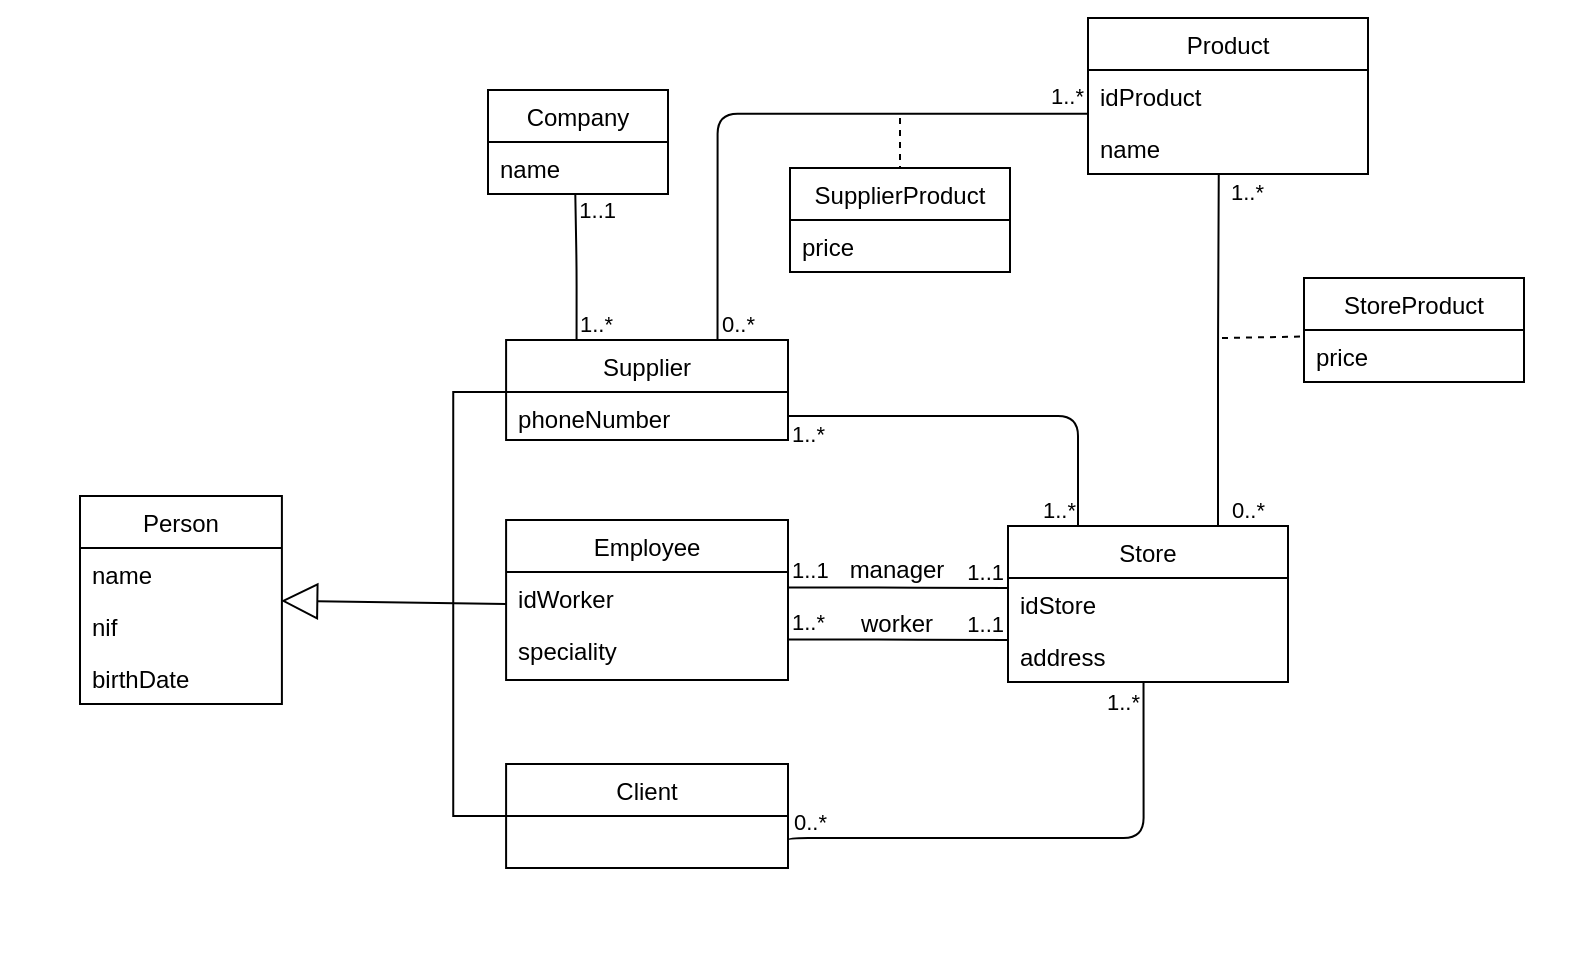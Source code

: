 <mxfile version="14.5.6" type="device"><diagram id="C5RBs43oDa-KdzZeNtuy" name="Page-1"><mxGraphModel dx="1185" dy="588" grid="1" gridSize="10" guides="1" tooltips="1" connect="1" arrows="1" fold="1" page="1" pageScale="1" pageWidth="827" pageHeight="1169" math="0" shadow="0"><root><mxCell id="WIyWlLk6GJQsqaUBKTNV-0"/><mxCell id="WIyWlLk6GJQsqaUBKTNV-1" parent="WIyWlLk6GJQsqaUBKTNV-0"/><mxCell id="AhIvSjkLtq5hiGzDBtKf-63" value="" style="group" vertex="1" connectable="0" parent="WIyWlLk6GJQsqaUBKTNV-1"><mxGeometry x="34" y="21" width="760" height="477" as="geometry"/></mxCell><mxCell id="AhIvSjkLtq5hiGzDBtKf-19" value="" style="group" vertex="1" connectable="0" parent="AhIvSjkLtq5hiGzDBtKf-63"><mxGeometry y="213" width="370" height="264" as="geometry"/></mxCell><mxCell id="AhIvSjkLtq5hiGzDBtKf-65" value="" style="group" vertex="1" connectable="0" parent="AhIvSjkLtq5hiGzDBtKf-19"><mxGeometry x="-24" y="-43" width="394" height="269" as="geometry"/></mxCell><mxCell id="zkfFHV4jXpPFQw0GAbJ--0" value="Person" style="swimlane;fontStyle=0;align=center;verticalAlign=top;childLayout=stackLayout;horizontal=1;startSize=26;horizontalStack=0;resizeParent=1;resizeLast=0;collapsible=1;marginBottom=0;rounded=0;shadow=0;strokeWidth=1;" parent="AhIvSjkLtq5hiGzDBtKf-65" vertex="1"><mxGeometry x="40" y="78" width="100.95" height="104" as="geometry"><mxRectangle x="230" y="140" width="160" height="26" as="alternateBounds"/></mxGeometry></mxCell><mxCell id="zkfFHV4jXpPFQw0GAbJ--1" value="name" style="text;align=left;verticalAlign=top;spacingLeft=4;spacingRight=4;overflow=hidden;rotatable=0;points=[[0,0.5],[1,0.5]];portConstraint=eastwest;" parent="zkfFHV4jXpPFQw0GAbJ--0" vertex="1"><mxGeometry y="26" width="100.95" height="26" as="geometry"/></mxCell><mxCell id="zkfFHV4jXpPFQw0GAbJ--2" value="nif" style="text;align=left;verticalAlign=top;spacingLeft=4;spacingRight=4;overflow=hidden;rotatable=0;points=[[0,0.5],[1,0.5]];portConstraint=eastwest;rounded=0;shadow=0;html=0;" parent="zkfFHV4jXpPFQw0GAbJ--0" vertex="1"><mxGeometry y="52" width="100.95" height="26" as="geometry"/></mxCell><mxCell id="zkfFHV4jXpPFQw0GAbJ--3" value="birthDate" style="text;align=left;verticalAlign=top;spacingLeft=4;spacingRight=4;overflow=hidden;rotatable=0;points=[[0,0.5],[1,0.5]];portConstraint=eastwest;rounded=0;shadow=0;html=0;" parent="zkfFHV4jXpPFQw0GAbJ--0" vertex="1"><mxGeometry y="78" width="100.95" height="26" as="geometry"/></mxCell><mxCell id="zkfFHV4jXpPFQw0GAbJ--6" value="Employee" style="swimlane;fontStyle=0;align=center;verticalAlign=top;childLayout=stackLayout;horizontal=1;startSize=26;horizontalStack=0;resizeParent=1;resizeLast=0;collapsible=1;marginBottom=0;rounded=0;shadow=0;strokeWidth=1;" parent="AhIvSjkLtq5hiGzDBtKf-65" vertex="1"><mxGeometry x="253.048" y="90" width="140.952" height="80" as="geometry"><mxRectangle x="130" y="380" width="160" height="26" as="alternateBounds"/></mxGeometry></mxCell><mxCell id="AhIvSjkLtq5hiGzDBtKf-1" value="idWorker" style="text;align=left;verticalAlign=top;spacingLeft=4;spacingRight=4;overflow=hidden;rotatable=0;points=[[0,0.5],[1,0.5]];portConstraint=eastwest;" vertex="1" parent="zkfFHV4jXpPFQw0GAbJ--6"><mxGeometry y="26" width="140.952" height="26" as="geometry"/></mxCell><mxCell id="zkfFHV4jXpPFQw0GAbJ--7" value="speciality" style="text;align=left;verticalAlign=top;spacingLeft=4;spacingRight=4;overflow=hidden;rotatable=0;points=[[0,0.5],[1,0.5]];portConstraint=eastwest;" parent="zkfFHV4jXpPFQw0GAbJ--6" vertex="1"><mxGeometry y="52" width="140.952" height="26" as="geometry"/></mxCell><mxCell id="zkfFHV4jXpPFQw0GAbJ--13" value="Supplier" style="swimlane;fontStyle=0;align=center;verticalAlign=top;childLayout=stackLayout;horizontal=1;startSize=26;horizontalStack=0;resizeParent=1;resizeLast=0;collapsible=1;marginBottom=0;rounded=0;shadow=0;strokeWidth=1;" parent="AhIvSjkLtq5hiGzDBtKf-65" vertex="1"><mxGeometry x="253.048" width="140.952" height="50" as="geometry"><mxRectangle x="340" y="380" width="170" height="26" as="alternateBounds"/></mxGeometry></mxCell><mxCell id="zkfFHV4jXpPFQw0GAbJ--14" value="phoneNumber" style="text;align=left;verticalAlign=top;spacingLeft=4;spacingRight=4;overflow=hidden;rotatable=0;points=[[0,0.5],[1,0.5]];portConstraint=eastwest;" parent="zkfFHV4jXpPFQw0GAbJ--13" vertex="1"><mxGeometry y="26" width="140.952" height="24" as="geometry"/></mxCell><mxCell id="AhIvSjkLtq5hiGzDBtKf-11" value="" style="endArrow=block;endSize=16;endFill=0;html=1;entryX=0.996;entryY=0.016;entryDx=0;entryDy=0;entryPerimeter=0;exitX=0.5;exitY=0;exitDx=0;exitDy=0;" edge="1" parent="AhIvSjkLtq5hiGzDBtKf-65" source="AhIvSjkLtq5hiGzDBtKf-18" target="zkfFHV4jXpPFQw0GAbJ--2"><mxGeometry x="-0.206" y="13" width="160" relative="1" as="geometry"><mxPoint x="209" y="130" as="sourcePoint"/><mxPoint x="438.048" y="180" as="targetPoint"/><mxPoint as="offset"/></mxGeometry></mxCell><mxCell id="AhIvSjkLtq5hiGzDBtKf-18" value="" style="shape=partialRectangle;whiteSpace=wrap;html=1;bottom=1;right=1;left=1;top=0;fillColor=none;routingCenterX=-0.5;direction=south;" vertex="1" parent="AhIvSjkLtq5hiGzDBtKf-65"><mxGeometry x="226.619" y="26" width="26.429" height="212" as="geometry"/></mxCell><mxCell id="AhIvSjkLtq5hiGzDBtKf-2" value="Client" style="swimlane;fontStyle=0;childLayout=stackLayout;horizontal=1;startSize=26;fillColor=none;horizontalStack=0;resizeParent=1;resizeParentMax=0;resizeLast=0;collapsible=1;marginBottom=0;" vertex="1" parent="AhIvSjkLtq5hiGzDBtKf-65"><mxGeometry x="253.048" y="212" width="140.952" height="52" as="geometry"/></mxCell><mxCell id="AhIvSjkLtq5hiGzDBtKf-20" value="Store" style="swimlane;fontStyle=0;childLayout=stackLayout;horizontal=1;startSize=26;fillColor=none;horizontalStack=0;resizeParent=1;resizeParentMax=0;resizeLast=0;collapsible=1;marginBottom=0;" vertex="1" parent="AhIvSjkLtq5hiGzDBtKf-63"><mxGeometry x="480" y="263" width="140" height="78" as="geometry"/></mxCell><mxCell id="AhIvSjkLtq5hiGzDBtKf-22" value="idStore" style="text;strokeColor=none;fillColor=none;align=left;verticalAlign=top;spacingLeft=4;spacingRight=4;overflow=hidden;rotatable=0;points=[[0,0.5],[1,0.5]];portConstraint=eastwest;" vertex="1" parent="AhIvSjkLtq5hiGzDBtKf-20"><mxGeometry y="26" width="140" height="26" as="geometry"/></mxCell><mxCell id="AhIvSjkLtq5hiGzDBtKf-21" value="address" style="text;strokeColor=none;fillColor=none;align=left;verticalAlign=top;spacingLeft=4;spacingRight=4;overflow=hidden;rotatable=0;points=[[0,0.5],[1,0.5]];portConstraint=eastwest;" vertex="1" parent="AhIvSjkLtq5hiGzDBtKf-20"><mxGeometry y="52" width="140" height="26" as="geometry"/></mxCell><mxCell id="AhIvSjkLtq5hiGzDBtKf-24" value="" style="endArrow=none;html=1;edgeStyle=orthogonalEdgeStyle;entryX=0;entryY=0.194;entryDx=0;entryDy=0;entryPerimeter=0;exitX=1;exitY=0.299;exitDx=0;exitDy=0;exitPerimeter=0;" edge="1" parent="AhIvSjkLtq5hiGzDBtKf-63" source="zkfFHV4jXpPFQw0GAbJ--7" target="AhIvSjkLtq5hiGzDBtKf-21"><mxGeometry relative="1" as="geometry"><mxPoint x="420" y="329" as="sourcePoint"/><mxPoint x="660" y="329" as="targetPoint"/></mxGeometry></mxCell><mxCell id="AhIvSjkLtq5hiGzDBtKf-25" value="1..*" style="edgeLabel;resizable=0;html=1;align=left;verticalAlign=bottom;" connectable="0" vertex="1" parent="AhIvSjkLtq5hiGzDBtKf-24"><mxGeometry x="-1" relative="1" as="geometry"/></mxCell><mxCell id="AhIvSjkLtq5hiGzDBtKf-26" value="1..1" style="edgeLabel;resizable=0;html=1;align=right;verticalAlign=bottom;" connectable="0" vertex="1" parent="AhIvSjkLtq5hiGzDBtKf-24"><mxGeometry x="1" relative="1" as="geometry"><mxPoint x="-1" as="offset"/></mxGeometry></mxCell><mxCell id="AhIvSjkLtq5hiGzDBtKf-27" value="" style="endArrow=none;html=1;edgeStyle=orthogonalEdgeStyle;entryX=0;entryY=0.194;entryDx=0;entryDy=0;entryPerimeter=0;exitX=1;exitY=0.299;exitDx=0;exitDy=0;exitPerimeter=0;" edge="1" parent="AhIvSjkLtq5hiGzDBtKf-63"><mxGeometry relative="1" as="geometry"><mxPoint x="370" y="293.764" as="sourcePoint"/><mxPoint x="480" y="294.034" as="targetPoint"/><Array as="points"><mxPoint x="425" y="294"/><mxPoint x="480" y="294"/></Array></mxGeometry></mxCell><mxCell id="AhIvSjkLtq5hiGzDBtKf-28" value="1..1" style="edgeLabel;resizable=0;html=1;align=left;verticalAlign=bottom;" connectable="0" vertex="1" parent="AhIvSjkLtq5hiGzDBtKf-27"><mxGeometry x="-1" relative="1" as="geometry"/></mxCell><mxCell id="AhIvSjkLtq5hiGzDBtKf-29" value="1..1" style="edgeLabel;resizable=0;html=1;align=right;verticalAlign=bottom;" connectable="0" vertex="1" parent="AhIvSjkLtq5hiGzDBtKf-27"><mxGeometry x="1" relative="1" as="geometry"><mxPoint x="-1" as="offset"/></mxGeometry></mxCell><mxCell id="AhIvSjkLtq5hiGzDBtKf-31" value="manager" style="text;html=1;align=center;verticalAlign=middle;resizable=0;points=[];autosize=1;" vertex="1" parent="AhIvSjkLtq5hiGzDBtKf-63"><mxGeometry x="394" y="275" width="60" height="20" as="geometry"/></mxCell><mxCell id="AhIvSjkLtq5hiGzDBtKf-32" value="worker" style="text;html=1;align=center;verticalAlign=middle;resizable=0;points=[];autosize=1;" vertex="1" parent="AhIvSjkLtq5hiGzDBtKf-63"><mxGeometry x="399" y="302" width="50" height="20" as="geometry"/></mxCell><mxCell id="AhIvSjkLtq5hiGzDBtKf-33" value="" style="endArrow=none;html=1;edgeStyle=orthogonalEdgeStyle;exitX=1;exitY=0.5;exitDx=0;exitDy=0;entryX=0.25;entryY=0;entryDx=0;entryDy=0;" edge="1" parent="AhIvSjkLtq5hiGzDBtKf-63" source="zkfFHV4jXpPFQw0GAbJ--14" target="AhIvSjkLtq5hiGzDBtKf-20"><mxGeometry relative="1" as="geometry"><mxPoint x="430" y="249" as="sourcePoint"/><mxPoint x="590" y="249" as="targetPoint"/></mxGeometry></mxCell><mxCell id="AhIvSjkLtq5hiGzDBtKf-34" value="1..*" style="edgeLabel;resizable=0;html=1;align=left;verticalAlign=bottom;" connectable="0" vertex="1" parent="AhIvSjkLtq5hiGzDBtKf-33"><mxGeometry x="-1" relative="1" as="geometry"><mxPoint y="17" as="offset"/></mxGeometry></mxCell><mxCell id="AhIvSjkLtq5hiGzDBtKf-35" value="1..*" style="edgeLabel;resizable=0;html=1;align=right;verticalAlign=bottom;" connectable="0" vertex="1" parent="AhIvSjkLtq5hiGzDBtKf-33"><mxGeometry x="1" relative="1" as="geometry"><mxPoint x="-1" as="offset"/></mxGeometry></mxCell><mxCell id="AhIvSjkLtq5hiGzDBtKf-36" value="" style="endArrow=none;html=1;edgeStyle=orthogonalEdgeStyle;exitX=1;exitY=0.75;exitDx=0;exitDy=0;entryX=0.484;entryY=0.991;entryDx=0;entryDy=0;entryPerimeter=0;" edge="1" parent="AhIvSjkLtq5hiGzDBtKf-63" target="AhIvSjkLtq5hiGzDBtKf-21"><mxGeometry relative="1" as="geometry"><mxPoint x="370" y="421" as="sourcePoint"/><mxPoint x="550" y="359" as="targetPoint"/><Array as="points"><mxPoint x="370" y="419"/><mxPoint x="548" y="419"/></Array></mxGeometry></mxCell><mxCell id="AhIvSjkLtq5hiGzDBtKf-37" value="0..*" style="edgeLabel;resizable=0;html=1;align=left;verticalAlign=bottom;" connectable="0" vertex="1" parent="AhIvSjkLtq5hiGzDBtKf-36"><mxGeometry x="-1" relative="1" as="geometry"><mxPoint x="1" y="-2" as="offset"/></mxGeometry></mxCell><mxCell id="AhIvSjkLtq5hiGzDBtKf-38" value="1..*" style="edgeLabel;resizable=0;html=1;align=right;verticalAlign=bottom;" connectable="0" vertex="1" parent="AhIvSjkLtq5hiGzDBtKf-36"><mxGeometry x="1" relative="1" as="geometry"><mxPoint x="-1" y="18.29" as="offset"/></mxGeometry></mxCell><mxCell id="AhIvSjkLtq5hiGzDBtKf-39" value="Product" style="swimlane;fontStyle=0;childLayout=stackLayout;horizontal=1;startSize=26;fillColor=none;horizontalStack=0;resizeParent=1;resizeParentMax=0;resizeLast=0;collapsible=1;marginBottom=0;" vertex="1" parent="AhIvSjkLtq5hiGzDBtKf-63"><mxGeometry x="520" y="9" width="140" height="78" as="geometry"/></mxCell><mxCell id="AhIvSjkLtq5hiGzDBtKf-41" value="idProduct" style="text;strokeColor=none;fillColor=none;align=left;verticalAlign=top;spacingLeft=4;spacingRight=4;overflow=hidden;rotatable=0;points=[[0,0.5],[1,0.5]];portConstraint=eastwest;" vertex="1" parent="AhIvSjkLtq5hiGzDBtKf-39"><mxGeometry y="26" width="140" height="26" as="geometry"/></mxCell><mxCell id="AhIvSjkLtq5hiGzDBtKf-40" value="name" style="text;strokeColor=none;fillColor=none;align=left;verticalAlign=top;spacingLeft=4;spacingRight=4;overflow=hidden;rotatable=0;points=[[0,0.5],[1,0.5]];portConstraint=eastwest;" vertex="1" parent="AhIvSjkLtq5hiGzDBtKf-39"><mxGeometry y="52" width="140" height="26" as="geometry"/></mxCell><mxCell id="AhIvSjkLtq5hiGzDBtKf-43" value="" style="endArrow=none;html=1;edgeStyle=orthogonalEdgeStyle;exitX=0.75;exitY=0;exitDx=0;exitDy=0;entryX=0.467;entryY=0.98;entryDx=0;entryDy=0;entryPerimeter=0;" edge="1" parent="AhIvSjkLtq5hiGzDBtKf-63" source="AhIvSjkLtq5hiGzDBtKf-20" target="AhIvSjkLtq5hiGzDBtKf-40"><mxGeometry relative="1" as="geometry"><mxPoint x="590" y="169" as="sourcePoint"/><mxPoint x="750" y="169" as="targetPoint"/></mxGeometry></mxCell><mxCell id="AhIvSjkLtq5hiGzDBtKf-44" value="0..*" style="edgeLabel;resizable=0;html=1;align=left;verticalAlign=bottom;" connectable="0" vertex="1" parent="AhIvSjkLtq5hiGzDBtKf-43"><mxGeometry x="-1" relative="1" as="geometry"><mxPoint x="5" as="offset"/></mxGeometry></mxCell><mxCell id="AhIvSjkLtq5hiGzDBtKf-45" value="1..*" style="edgeLabel;resizable=0;html=1;align=right;verticalAlign=bottom;" connectable="0" vertex="1" parent="AhIvSjkLtq5hiGzDBtKf-43"><mxGeometry x="1" relative="1" as="geometry"><mxPoint x="23.62" y="18.29" as="offset"/></mxGeometry></mxCell><mxCell id="AhIvSjkLtq5hiGzDBtKf-46" value="StoreProduct" style="swimlane;fontStyle=0;childLayout=stackLayout;horizontal=1;startSize=26;fillColor=none;horizontalStack=0;resizeParent=1;resizeParentMax=0;resizeLast=0;collapsible=1;marginBottom=0;" vertex="1" parent="AhIvSjkLtq5hiGzDBtKf-63"><mxGeometry x="628" y="139" width="110" height="52" as="geometry"/></mxCell><mxCell id="AhIvSjkLtq5hiGzDBtKf-47" value="price" style="text;strokeColor=none;fillColor=none;align=left;verticalAlign=top;spacingLeft=4;spacingRight=4;overflow=hidden;rotatable=0;points=[[0,0.5],[1,0.5]];portConstraint=eastwest;" vertex="1" parent="AhIvSjkLtq5hiGzDBtKf-46"><mxGeometry y="26" width="110" height="26" as="geometry"/></mxCell><mxCell id="AhIvSjkLtq5hiGzDBtKf-50" value="" style="endArrow=none;dashed=1;html=1;entryX=-0.001;entryY=0.126;entryDx=0;entryDy=0;entryPerimeter=0;" edge="1" parent="AhIvSjkLtq5hiGzDBtKf-63" target="AhIvSjkLtq5hiGzDBtKf-47"><mxGeometry width="50" height="50" relative="1" as="geometry"><mxPoint x="587" y="169" as="sourcePoint"/><mxPoint x="645.68" y="168.276" as="targetPoint"/></mxGeometry></mxCell><mxCell id="AhIvSjkLtq5hiGzDBtKf-52" value="" style="endArrow=none;html=1;edgeStyle=orthogonalEdgeStyle;exitX=0.25;exitY=0;exitDx=0;exitDy=0;entryX=0.485;entryY=1.003;entryDx=0;entryDy=0;entryPerimeter=0;" edge="1" parent="AhIvSjkLtq5hiGzDBtKf-63" source="zkfFHV4jXpPFQw0GAbJ--13" target="AhIvSjkLtq5hiGzDBtKf-60"><mxGeometry relative="1" as="geometry"><mxPoint x="440" y="159" as="sourcePoint"/><mxPoint x="264" y="107" as="targetPoint"/></mxGeometry></mxCell><mxCell id="AhIvSjkLtq5hiGzDBtKf-53" value="1..*" style="edgeLabel;resizable=0;html=1;align=left;verticalAlign=bottom;" connectable="0" vertex="1" parent="AhIvSjkLtq5hiGzDBtKf-52"><mxGeometry x="-1" relative="1" as="geometry"/></mxCell><mxCell id="AhIvSjkLtq5hiGzDBtKf-54" value="1..1" style="edgeLabel;resizable=0;html=1;align=right;verticalAlign=bottom;" connectable="0" vertex="1" parent="AhIvSjkLtq5hiGzDBtKf-52"><mxGeometry x="1" relative="1" as="geometry"><mxPoint x="21" y="16.86" as="offset"/></mxGeometry></mxCell><mxCell id="AhIvSjkLtq5hiGzDBtKf-55" value="" style="endArrow=none;html=1;edgeStyle=orthogonalEdgeStyle;exitX=0.75;exitY=0;exitDx=0;exitDy=0;entryX=0.001;entryY=0.841;entryDx=0;entryDy=0;entryPerimeter=0;" edge="1" parent="AhIvSjkLtq5hiGzDBtKf-63" source="zkfFHV4jXpPFQw0GAbJ--13" target="AhIvSjkLtq5hiGzDBtKf-41"><mxGeometry relative="1" as="geometry"><mxPoint x="440" y="159" as="sourcePoint"/><mxPoint x="600" y="159" as="targetPoint"/></mxGeometry></mxCell><mxCell id="AhIvSjkLtq5hiGzDBtKf-56" value="0..*" style="edgeLabel;resizable=0;html=1;align=left;verticalAlign=bottom;" connectable="0" vertex="1" parent="AhIvSjkLtq5hiGzDBtKf-55"><mxGeometry x="-1" relative="1" as="geometry"/></mxCell><mxCell id="AhIvSjkLtq5hiGzDBtKf-57" value="1..*" style="edgeLabel;resizable=0;html=1;align=right;verticalAlign=bottom;" connectable="0" vertex="1" parent="AhIvSjkLtq5hiGzDBtKf-55"><mxGeometry x="1" relative="1" as="geometry"><mxPoint x="-2" as="offset"/></mxGeometry></mxCell><mxCell id="AhIvSjkLtq5hiGzDBtKf-58" value="Company" style="swimlane;fontStyle=0;childLayout=stackLayout;horizontal=1;startSize=26;fillColor=none;horizontalStack=0;resizeParent=1;resizeParentMax=0;resizeLast=0;collapsible=1;marginBottom=0;" vertex="1" parent="AhIvSjkLtq5hiGzDBtKf-63"><mxGeometry x="220" y="45" width="90" height="52" as="geometry"/></mxCell><mxCell id="AhIvSjkLtq5hiGzDBtKf-60" value="name" style="text;strokeColor=none;fillColor=none;align=left;verticalAlign=top;spacingLeft=4;spacingRight=4;overflow=hidden;rotatable=0;points=[[0,0.5],[1,0.5]];portConstraint=eastwest;" vertex="1" parent="AhIvSjkLtq5hiGzDBtKf-58"><mxGeometry y="26" width="90" height="26" as="geometry"/></mxCell><mxCell id="AhIvSjkLtq5hiGzDBtKf-67" value="SupplierProduct" style="swimlane;fontStyle=0;childLayout=stackLayout;horizontal=1;startSize=26;fillColor=none;horizontalStack=0;resizeParent=1;resizeParentMax=0;resizeLast=0;collapsible=1;marginBottom=0;" vertex="1" parent="AhIvSjkLtq5hiGzDBtKf-63"><mxGeometry x="371" y="84" width="110" height="52" as="geometry"/></mxCell><mxCell id="AhIvSjkLtq5hiGzDBtKf-68" value="price" style="text;strokeColor=none;fillColor=none;align=left;verticalAlign=top;spacingLeft=4;spacingRight=4;overflow=hidden;rotatable=0;points=[[0,0.5],[1,0.5]];portConstraint=eastwest;" vertex="1" parent="AhIvSjkLtq5hiGzDBtKf-67"><mxGeometry y="26" width="110" height="26" as="geometry"/></mxCell><mxCell id="AhIvSjkLtq5hiGzDBtKf-69" value="" style="endArrow=none;dashed=1;html=1;entryX=0.5;entryY=0;entryDx=0;entryDy=0;" edge="1" parent="AhIvSjkLtq5hiGzDBtKf-63" target="AhIvSjkLtq5hiGzDBtKf-67"><mxGeometry width="50" height="50" relative="1" as="geometry"><mxPoint x="426" y="59" as="sourcePoint"/><mxPoint x="334.68" y="105.276" as="targetPoint"/></mxGeometry></mxCell></root></mxGraphModel></diagram></mxfile>